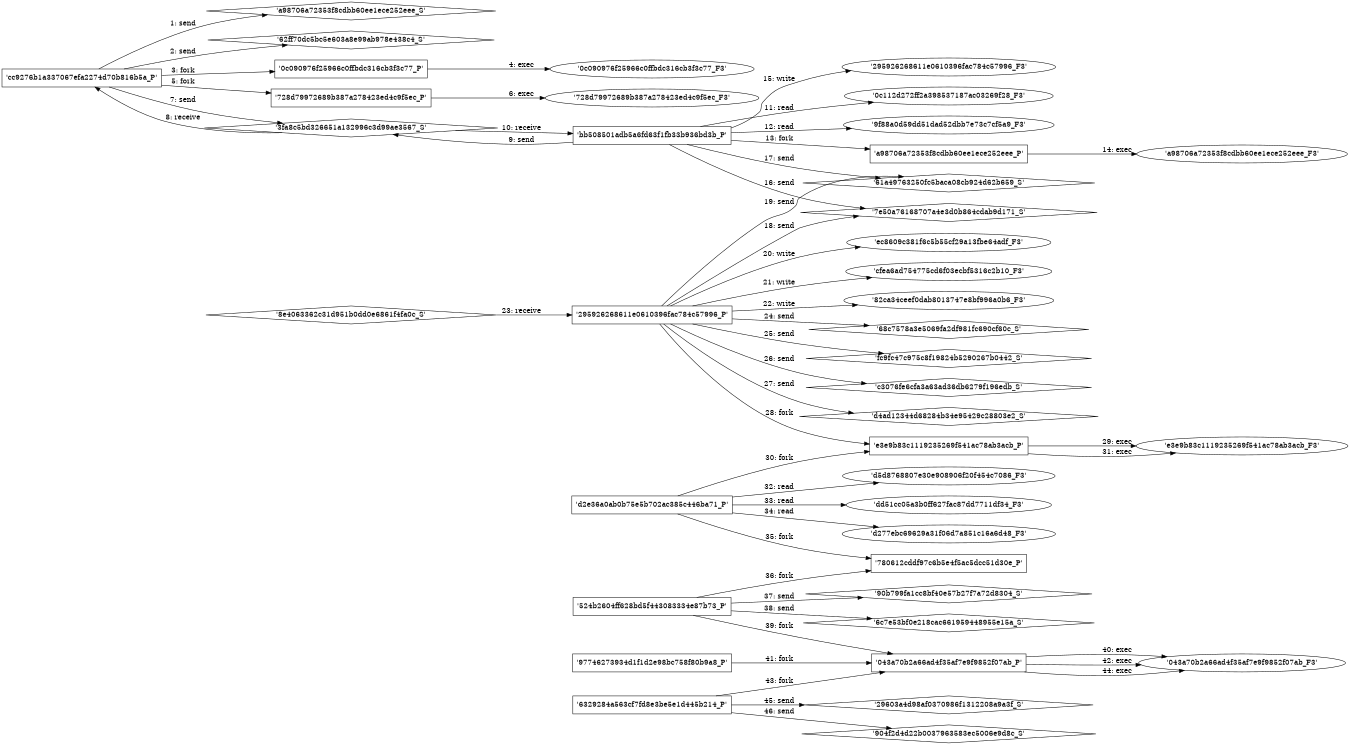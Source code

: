 digraph "D:\Learning\Paper\apt\基于CTI的攻击预警\Dataset\攻击图\ASGfromALLCTI\The MeDoc Connection.dot" {
rankdir="LR"
size="9"
fixedsize="false"
splines="true"
nodesep=0.3
ranksep=0
fontsize=10
overlap="scalexy"
engine= "neato"
	"'a98706a72353f8cdbb60ee1ece252eee_S'" [node_type=Socket shape=diamond]
	"'cc9276b1a337067efa2274d70b816b5a_P'" [node_type=Process shape=box]
	"'cc9276b1a337067efa2274d70b816b5a_P'" -> "'a98706a72353f8cdbb60ee1ece252eee_S'" [label="1: send"]
	"'62ff70dc5bc5e603a8e99ab978e438c4_S'" [node_type=Socket shape=diamond]
	"'cc9276b1a337067efa2274d70b816b5a_P'" [node_type=Process shape=box]
	"'cc9276b1a337067efa2274d70b816b5a_P'" -> "'62ff70dc5bc5e603a8e99ab978e438c4_S'" [label="2: send"]
	"'cc9276b1a337067efa2274d70b816b5a_P'" [node_type=Process shape=box]
	"'0c090976f25966c0ffbdc316cb3f3c77_P'" [node_type=Process shape=box]
	"'cc9276b1a337067efa2274d70b816b5a_P'" -> "'0c090976f25966c0ffbdc316cb3f3c77_P'" [label="3: fork"]
	"'0c090976f25966c0ffbdc316cb3f3c77_P'" [node_type=Process shape=box]
	"'0c090976f25966c0ffbdc316cb3f3c77_F3'" [node_type=File shape=ellipse]
	"'0c090976f25966c0ffbdc316cb3f3c77_P'" -> "'0c090976f25966c0ffbdc316cb3f3c77_F3'" [label="4: exec"]
	"'cc9276b1a337067efa2274d70b816b5a_P'" [node_type=Process shape=box]
	"'728d79972689b387a278423ed4c9f5ec_P'" [node_type=Process shape=box]
	"'cc9276b1a337067efa2274d70b816b5a_P'" -> "'728d79972689b387a278423ed4c9f5ec_P'" [label="5: fork"]
	"'728d79972689b387a278423ed4c9f5ec_P'" [node_type=Process shape=box]
	"'728d79972689b387a278423ed4c9f5ec_F3'" [node_type=File shape=ellipse]
	"'728d79972689b387a278423ed4c9f5ec_P'" -> "'728d79972689b387a278423ed4c9f5ec_F3'" [label="6: exec"]
	"'3fa8c5bd326651a132996c3d99ae3567_S'" [node_type=Socket shape=diamond]
	"'cc9276b1a337067efa2274d70b816b5a_P'" [node_type=Process shape=box]
	"'cc9276b1a337067efa2274d70b816b5a_P'" -> "'3fa8c5bd326651a132996c3d99ae3567_S'" [label="7: send"]
	"'3fa8c5bd326651a132996c3d99ae3567_S'" -> "'cc9276b1a337067efa2274d70b816b5a_P'" [label="8: receive"]
	"'3fa8c5bd326651a132996c3d99ae3567_S'" [node_type=Socket shape=diamond]
	"'bb508501adb5a6fd63f1fb33b936bd3b_P'" [node_type=Process shape=box]
	"'bb508501adb5a6fd63f1fb33b936bd3b_P'" -> "'3fa8c5bd326651a132996c3d99ae3567_S'" [label="9: send"]
	"'3fa8c5bd326651a132996c3d99ae3567_S'" -> "'bb508501adb5a6fd63f1fb33b936bd3b_P'" [label="10: receive"]
	"'0c112d272ff2a398537187ac03269f28_F3'" [node_type=file shape=ellipse]
	"'bb508501adb5a6fd63f1fb33b936bd3b_P'" [node_type=Process shape=box]
	"'bb508501adb5a6fd63f1fb33b936bd3b_P'" -> "'0c112d272ff2a398537187ac03269f28_F3'" [label="11: read"]
	"'9f88a0d59dd51dad52dbb7e73c7cf5a9_F3'" [node_type=file shape=ellipse]
	"'bb508501adb5a6fd63f1fb33b936bd3b_P'" [node_type=Process shape=box]
	"'bb508501adb5a6fd63f1fb33b936bd3b_P'" -> "'9f88a0d59dd51dad52dbb7e73c7cf5a9_F3'" [label="12: read"]
	"'bb508501adb5a6fd63f1fb33b936bd3b_P'" [node_type=Process shape=box]
	"'a98706a72353f8cdbb60ee1ece252eee_P'" [node_type=Process shape=box]
	"'bb508501adb5a6fd63f1fb33b936bd3b_P'" -> "'a98706a72353f8cdbb60ee1ece252eee_P'" [label="13: fork"]
	"'a98706a72353f8cdbb60ee1ece252eee_P'" [node_type=Process shape=box]
	"'a98706a72353f8cdbb60ee1ece252eee_F3'" [node_type=File shape=ellipse]
	"'a98706a72353f8cdbb60ee1ece252eee_P'" -> "'a98706a72353f8cdbb60ee1ece252eee_F3'" [label="14: exec"]
	"'295926268611e0610396fac784c57996_F3'" [node_type=file shape=ellipse]
	"'bb508501adb5a6fd63f1fb33b936bd3b_P'" [node_type=Process shape=box]
	"'bb508501adb5a6fd63f1fb33b936bd3b_P'" -> "'295926268611e0610396fac784c57996_F3'" [label="15: write"]
	"'7e50a76168707a4e3d0b864cdab9d171_S'" [node_type=Socket shape=diamond]
	"'bb508501adb5a6fd63f1fb33b936bd3b_P'" [node_type=Process shape=box]
	"'bb508501adb5a6fd63f1fb33b936bd3b_P'" -> "'7e50a76168707a4e3d0b864cdab9d171_S'" [label="16: send"]
	"'61a49763250fc5baca08cb924d62b659_S'" [node_type=Socket shape=diamond]
	"'bb508501adb5a6fd63f1fb33b936bd3b_P'" [node_type=Process shape=box]
	"'bb508501adb5a6fd63f1fb33b936bd3b_P'" -> "'61a49763250fc5baca08cb924d62b659_S'" [label="17: send"]
	"'7e50a76168707a4e3d0b864cdab9d171_S'" [node_type=Socket shape=diamond]
	"'295926268611e0610396fac784c57996_P'" [node_type=Process shape=box]
	"'295926268611e0610396fac784c57996_P'" -> "'7e50a76168707a4e3d0b864cdab9d171_S'" [label="18: send"]
	"'61a49763250fc5baca08cb924d62b659_S'" [node_type=Socket shape=diamond]
	"'295926268611e0610396fac784c57996_P'" [node_type=Process shape=box]
	"'295926268611e0610396fac784c57996_P'" -> "'61a49763250fc5baca08cb924d62b659_S'" [label="19: send"]
	"'ec8609c381f6c5b55cf29a13fbe64adf_F3'" [node_type=file shape=ellipse]
	"'295926268611e0610396fac784c57996_P'" [node_type=Process shape=box]
	"'295926268611e0610396fac784c57996_P'" -> "'ec8609c381f6c5b55cf29a13fbe64adf_F3'" [label="20: write"]
	"'cfea6ad754775cd6f03ecbf5316c2b10_F3'" [node_type=file shape=ellipse]
	"'295926268611e0610396fac784c57996_P'" [node_type=Process shape=box]
	"'295926268611e0610396fac784c57996_P'" -> "'cfea6ad754775cd6f03ecbf5316c2b10_F3'" [label="21: write"]
	"'82ca34ceef0dab8013747e8bf996a0b6_F3'" [node_type=file shape=ellipse]
	"'295926268611e0610396fac784c57996_P'" [node_type=Process shape=box]
	"'295926268611e0610396fac784c57996_P'" -> "'82ca34ceef0dab8013747e8bf996a0b6_F3'" [label="22: write"]
	"'295926268611e0610396fac784c57996_P'" [node_type=Process shape=box]
	"'8e4063362c31d951b0dd0e6861f4fa0c_S'" [node_type=Socket shape=diamond]
	"'8e4063362c31d951b0dd0e6861f4fa0c_S'" -> "'295926268611e0610396fac784c57996_P'" [label="23: receive"]
	"'68c7578a3e5069fa2df981fc690cf60c_S'" [node_type=Socket shape=diamond]
	"'295926268611e0610396fac784c57996_P'" [node_type=Process shape=box]
	"'295926268611e0610396fac784c57996_P'" -> "'68c7578a3e5069fa2df981fc690cf60c_S'" [label="24: send"]
	"'fc9fc47c975c8f19824b5290267b0442_S'" [node_type=Socket shape=diamond]
	"'295926268611e0610396fac784c57996_P'" [node_type=Process shape=box]
	"'295926268611e0610396fac784c57996_P'" -> "'fc9fc47c975c8f19824b5290267b0442_S'" [label="25: send"]
	"'c3076fe6cfa3a63ad36db6279f196edb_S'" [node_type=Socket shape=diamond]
	"'295926268611e0610396fac784c57996_P'" [node_type=Process shape=box]
	"'295926268611e0610396fac784c57996_P'" -> "'c3076fe6cfa3a63ad36db6279f196edb_S'" [label="26: send"]
	"'d4ad12344d68284b34e95429c28803e2_S'" [node_type=Socket shape=diamond]
	"'295926268611e0610396fac784c57996_P'" [node_type=Process shape=box]
	"'295926268611e0610396fac784c57996_P'" -> "'d4ad12344d68284b34e95429c28803e2_S'" [label="27: send"]
	"'295926268611e0610396fac784c57996_P'" [node_type=Process shape=box]
	"'e3e9b83c1119235269f541ac78ab3acb_P'" [node_type=Process shape=box]
	"'295926268611e0610396fac784c57996_P'" -> "'e3e9b83c1119235269f541ac78ab3acb_P'" [label="28: fork"]
	"'e3e9b83c1119235269f541ac78ab3acb_P'" [node_type=Process shape=box]
	"'e3e9b83c1119235269f541ac78ab3acb_F3'" [node_type=File shape=ellipse]
	"'e3e9b83c1119235269f541ac78ab3acb_P'" -> "'e3e9b83c1119235269f541ac78ab3acb_F3'" [label="29: exec"]
	"'d2e36a0ab0b75e5b702ac385c446ba71_P'" [node_type=Process shape=box]
	"'e3e9b83c1119235269f541ac78ab3acb_P'" [node_type=Process shape=box]
	"'d2e36a0ab0b75e5b702ac385c446ba71_P'" -> "'e3e9b83c1119235269f541ac78ab3acb_P'" [label="30: fork"]
	"'e3e9b83c1119235269f541ac78ab3acb_P'" [node_type=Process shape=box]
	"'e3e9b83c1119235269f541ac78ab3acb_F3'" [node_type=File shape=ellipse]
	"'e3e9b83c1119235269f541ac78ab3acb_P'" -> "'e3e9b83c1119235269f541ac78ab3acb_F3'" [label="31: exec"]
	"'d5d8768807e30e908906f20f454c7086_F3'" [node_type=file shape=ellipse]
	"'d2e36a0ab0b75e5b702ac385c446ba71_P'" [node_type=Process shape=box]
	"'d2e36a0ab0b75e5b702ac385c446ba71_P'" -> "'d5d8768807e30e908906f20f454c7086_F3'" [label="32: read"]
	"'dd51cc05a3b0ff627fac87dd7711df34_F3'" [node_type=file shape=ellipse]
	"'d2e36a0ab0b75e5b702ac385c446ba71_P'" [node_type=Process shape=box]
	"'d2e36a0ab0b75e5b702ac385c446ba71_P'" -> "'dd51cc05a3b0ff627fac87dd7711df34_F3'" [label="33: read"]
	"'d277ebc69629a31f06d7a851c16a6d48_F3'" [node_type=file shape=ellipse]
	"'d2e36a0ab0b75e5b702ac385c446ba71_P'" [node_type=Process shape=box]
	"'d2e36a0ab0b75e5b702ac385c446ba71_P'" -> "'d277ebc69629a31f06d7a851c16a6d48_F3'" [label="34: read"]
	"'d2e36a0ab0b75e5b702ac385c446ba71_P'" [node_type=Process shape=box]
	"'780612cddf97c6b5e4f5ac5dcc51d30e_P'" [node_type=Process shape=box]
	"'d2e36a0ab0b75e5b702ac385c446ba71_P'" -> "'780612cddf97c6b5e4f5ac5dcc51d30e_P'" [label="35: fork"]
	"'524b2604ff628bd5f443083334e87b73_P'" [node_type=Process shape=box]
	"'780612cddf97c6b5e4f5ac5dcc51d30e_P'" [node_type=Process shape=box]
	"'524b2604ff628bd5f443083334e87b73_P'" -> "'780612cddf97c6b5e4f5ac5dcc51d30e_P'" [label="36: fork"]
	"'90b799fa1cc8bf40e57b27f7a72d8304_S'" [node_type=Socket shape=diamond]
	"'524b2604ff628bd5f443083334e87b73_P'" [node_type=Process shape=box]
	"'524b2604ff628bd5f443083334e87b73_P'" -> "'90b799fa1cc8bf40e57b27f7a72d8304_S'" [label="37: send"]
	"'6c7e53bf0e218cac661959448955e15a_S'" [node_type=Socket shape=diamond]
	"'524b2604ff628bd5f443083334e87b73_P'" [node_type=Process shape=box]
	"'524b2604ff628bd5f443083334e87b73_P'" -> "'6c7e53bf0e218cac661959448955e15a_S'" [label="38: send"]
	"'524b2604ff628bd5f443083334e87b73_P'" [node_type=Process shape=box]
	"'043a70b2a66ad4f35af7e9f9852f07ab_P'" [node_type=Process shape=box]
	"'524b2604ff628bd5f443083334e87b73_P'" -> "'043a70b2a66ad4f35af7e9f9852f07ab_P'" [label="39: fork"]
	"'043a70b2a66ad4f35af7e9f9852f07ab_P'" [node_type=Process shape=box]
	"'043a70b2a66ad4f35af7e9f9852f07ab_F3'" [node_type=File shape=ellipse]
	"'043a70b2a66ad4f35af7e9f9852f07ab_P'" -> "'043a70b2a66ad4f35af7e9f9852f07ab_F3'" [label="40: exec"]
	"'97746273934d1f1d2e98bc758f80b9a8_P'" [node_type=Process shape=box]
	"'043a70b2a66ad4f35af7e9f9852f07ab_P'" [node_type=Process shape=box]
	"'97746273934d1f1d2e98bc758f80b9a8_P'" -> "'043a70b2a66ad4f35af7e9f9852f07ab_P'" [label="41: fork"]
	"'043a70b2a66ad4f35af7e9f9852f07ab_P'" [node_type=Process shape=box]
	"'043a70b2a66ad4f35af7e9f9852f07ab_F3'" [node_type=File shape=ellipse]
	"'043a70b2a66ad4f35af7e9f9852f07ab_P'" -> "'043a70b2a66ad4f35af7e9f9852f07ab_F3'" [label="42: exec"]
	"'6329284a563cf7fd8e3be5e1d445b214_P'" [node_type=Process shape=box]
	"'043a70b2a66ad4f35af7e9f9852f07ab_P'" [node_type=Process shape=box]
	"'6329284a563cf7fd8e3be5e1d445b214_P'" -> "'043a70b2a66ad4f35af7e9f9852f07ab_P'" [label="43: fork"]
	"'043a70b2a66ad4f35af7e9f9852f07ab_P'" [node_type=Process shape=box]
	"'043a70b2a66ad4f35af7e9f9852f07ab_F3'" [node_type=File shape=ellipse]
	"'043a70b2a66ad4f35af7e9f9852f07ab_P'" -> "'043a70b2a66ad4f35af7e9f9852f07ab_F3'" [label="44: exec"]
	"'29603a4d98af0370986f1312208a9a3f_S'" [node_type=Socket shape=diamond]
	"'6329284a563cf7fd8e3be5e1d445b214_P'" [node_type=Process shape=box]
	"'6329284a563cf7fd8e3be5e1d445b214_P'" -> "'29603a4d98af0370986f1312208a9a3f_S'" [label="45: send"]
	"'904f2d4d22b0037963583ec5006e9d8c_S'" [node_type=Socket shape=diamond]
	"'6329284a563cf7fd8e3be5e1d445b214_P'" [node_type=Process shape=box]
	"'6329284a563cf7fd8e3be5e1d445b214_P'" -> "'904f2d4d22b0037963583ec5006e9d8c_S'" [label="46: send"]
}
